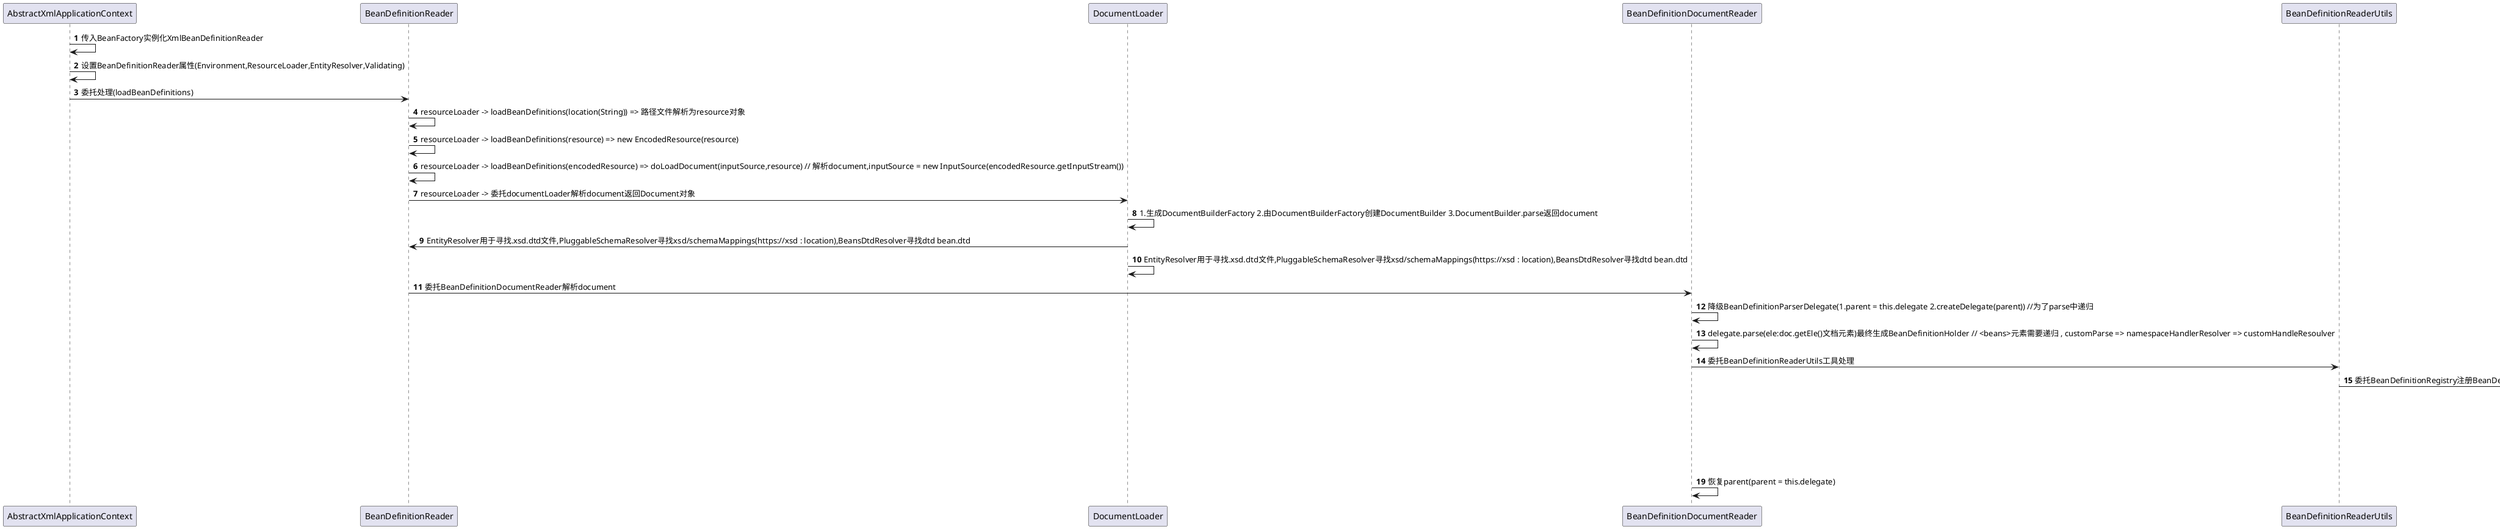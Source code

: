 @startuml
autonumber
AbstractXmlApplicationContext -> AbstractXmlApplicationContext: 传入BeanFactory实例化XmlBeanDefinitionReader
AbstractXmlApplicationContext -> AbstractXmlApplicationContext: 设置BeanDefinitionReader属性(Environment,ResourceLoader,EntityResolver,Validating)
AbstractXmlApplicationContext -> BeanDefinitionReader: 委托处理(loadBeanDefinitions)
BeanDefinitionReader -> BeanDefinitionReader: resourceLoader -> loadBeanDefinitions(location(String)) => 路径文件解析为resource对象
BeanDefinitionReader -> BeanDefinitionReader: resourceLoader -> loadBeanDefinitions(resource) => new EncodedResource(resource)
BeanDefinitionReader -> BeanDefinitionReader: resourceLoader -> loadBeanDefinitions(encodedResource) => doLoadDocument(inputSource,resource) // 解析document,inputSource = new InputSource(encodedResource.getInputStream())
BeanDefinitionReader -> DocumentLoader: resourceLoader -> 委托documentLoader解析document返回Document对象
DocumentLoader -> DocumentLoader: 1.生成DocumentBuilderFactory 2.由DocumentBuilderFactory创建DocumentBuilder 3.DocumentBuilder.parse返回document
DocumentLoader -> BeanDefinitionReader: EntityResolver用于寻找.xsd.dtd文件,PluggableSchemaResolver寻找xsd/schemaMappings(https://xsd : location),BeansDtdResolver寻找dtd bean.dtd
DocumentLoader -> DocumentLoader: EntityResolver用于寻找.xsd.dtd文件,PluggableSchemaResolver寻找xsd/schemaMappings(https://xsd : location),BeansDtdResolver寻找dtd bean.dtd
BeanDefinitionReader -> BeanDefinitionDocumentReader: 委托BeanDefinitionDocumentReader解析document
BeanDefinitionDocumentReader -> BeanDefinitionDocumentReader: 降级BeanDefinitionParserDelegate(1.parent = this.delegate 2.createDelegate(parent)) //为了parse中递归
BeanDefinitionDocumentReader -> BeanDefinitionDocumentReader: delegate.parse(ele:doc.getEle()文档元素)最终生成BeanDefinitionHolder // <beans>元素需要递归 , customParse => namespaceHandlerResolver => customHandleResoulver
BeanDefinitionDocumentReader -> BeanDefinitionReaderUtils: 委托BeanDefinitionReaderUtils工具处理
BeanDefinitionReaderUtils -> BeanDefinitionRegistry: 委托BeanDefinitionRegistry注册BeanDefinition信息
BeanDefinitionRegistry -> BeanDefinitionRegistry: beanDefinitionMap存在beanName 1.允许覆盖=>覆盖  2.不允许=>异常
BeanDefinitionRegistry -> BeanDefinitionRegistry: beanDefinitionMap不存在beanName 1.如果bean已经创建启动 => 同步bean信息 2.beanDefinitionMap.put(beanName, beanDefinition),beanDefinitionNames.add(beanName)
BeanDefinitionRegistry -> BeanDefinitionRegistry: 1.if(existingDefinition != null || containsSingleton(beanName)) => resetBeanDefinition(beanName)重置beanDefinition数据 2.isConfigurationFrozen() => clearByTypeCache()
BeanDefinitionDocumentReader -> BeanDefinitionDocumentReader: 恢复parent(parent = this.delegate)
@enduml